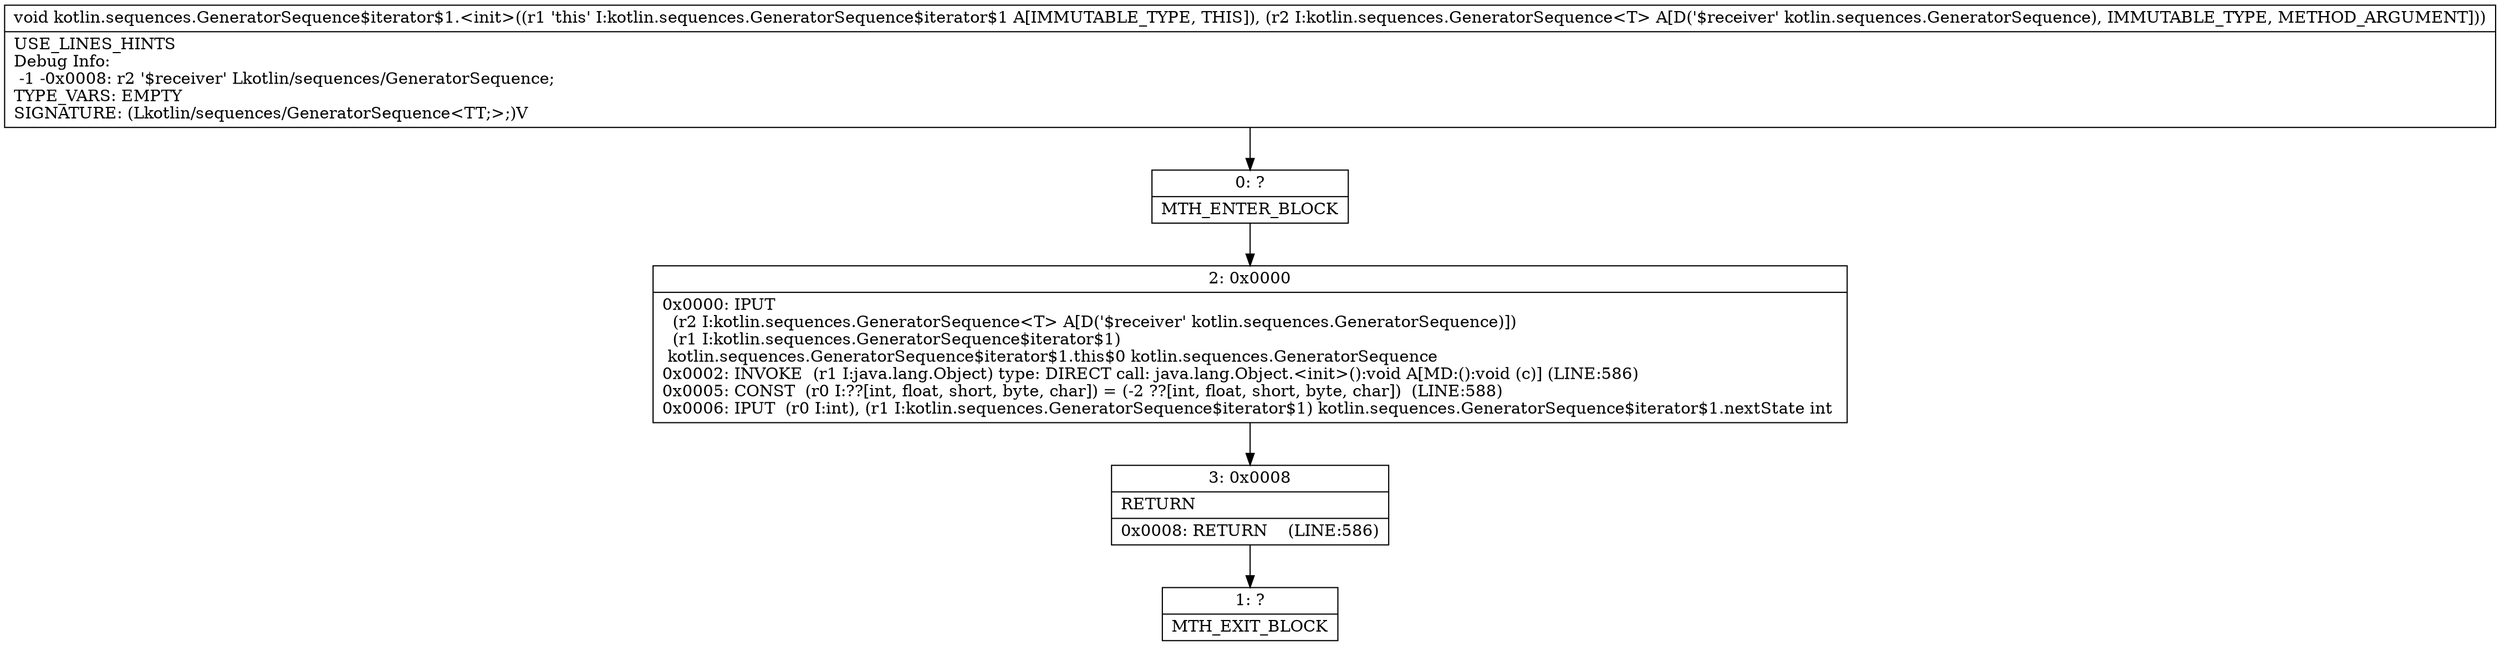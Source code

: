 digraph "CFG forkotlin.sequences.GeneratorSequence$iterator$1.\<init\>(Lkotlin\/sequences\/GeneratorSequence;)V" {
Node_0 [shape=record,label="{0\:\ ?|MTH_ENTER_BLOCK\l}"];
Node_2 [shape=record,label="{2\:\ 0x0000|0x0000: IPUT  \l  (r2 I:kotlin.sequences.GeneratorSequence\<T\> A[D('$receiver' kotlin.sequences.GeneratorSequence)])\l  (r1 I:kotlin.sequences.GeneratorSequence$iterator$1)\l kotlin.sequences.GeneratorSequence$iterator$1.this$0 kotlin.sequences.GeneratorSequence \l0x0002: INVOKE  (r1 I:java.lang.Object) type: DIRECT call: java.lang.Object.\<init\>():void A[MD:():void (c)] (LINE:586)\l0x0005: CONST  (r0 I:??[int, float, short, byte, char]) = (\-2 ??[int, float, short, byte, char])  (LINE:588)\l0x0006: IPUT  (r0 I:int), (r1 I:kotlin.sequences.GeneratorSequence$iterator$1) kotlin.sequences.GeneratorSequence$iterator$1.nextState int \l}"];
Node_3 [shape=record,label="{3\:\ 0x0008|RETURN\l|0x0008: RETURN    (LINE:586)\l}"];
Node_1 [shape=record,label="{1\:\ ?|MTH_EXIT_BLOCK\l}"];
MethodNode[shape=record,label="{void kotlin.sequences.GeneratorSequence$iterator$1.\<init\>((r1 'this' I:kotlin.sequences.GeneratorSequence$iterator$1 A[IMMUTABLE_TYPE, THIS]), (r2 I:kotlin.sequences.GeneratorSequence\<T\> A[D('$receiver' kotlin.sequences.GeneratorSequence), IMMUTABLE_TYPE, METHOD_ARGUMENT]))  | USE_LINES_HINTS\lDebug Info:\l  \-1 \-0x0008: r2 '$receiver' Lkotlin\/sequences\/GeneratorSequence;\lTYPE_VARS: EMPTY\lSIGNATURE: (Lkotlin\/sequences\/GeneratorSequence\<TT;\>;)V\l}"];
MethodNode -> Node_0;Node_0 -> Node_2;
Node_2 -> Node_3;
Node_3 -> Node_1;
}

